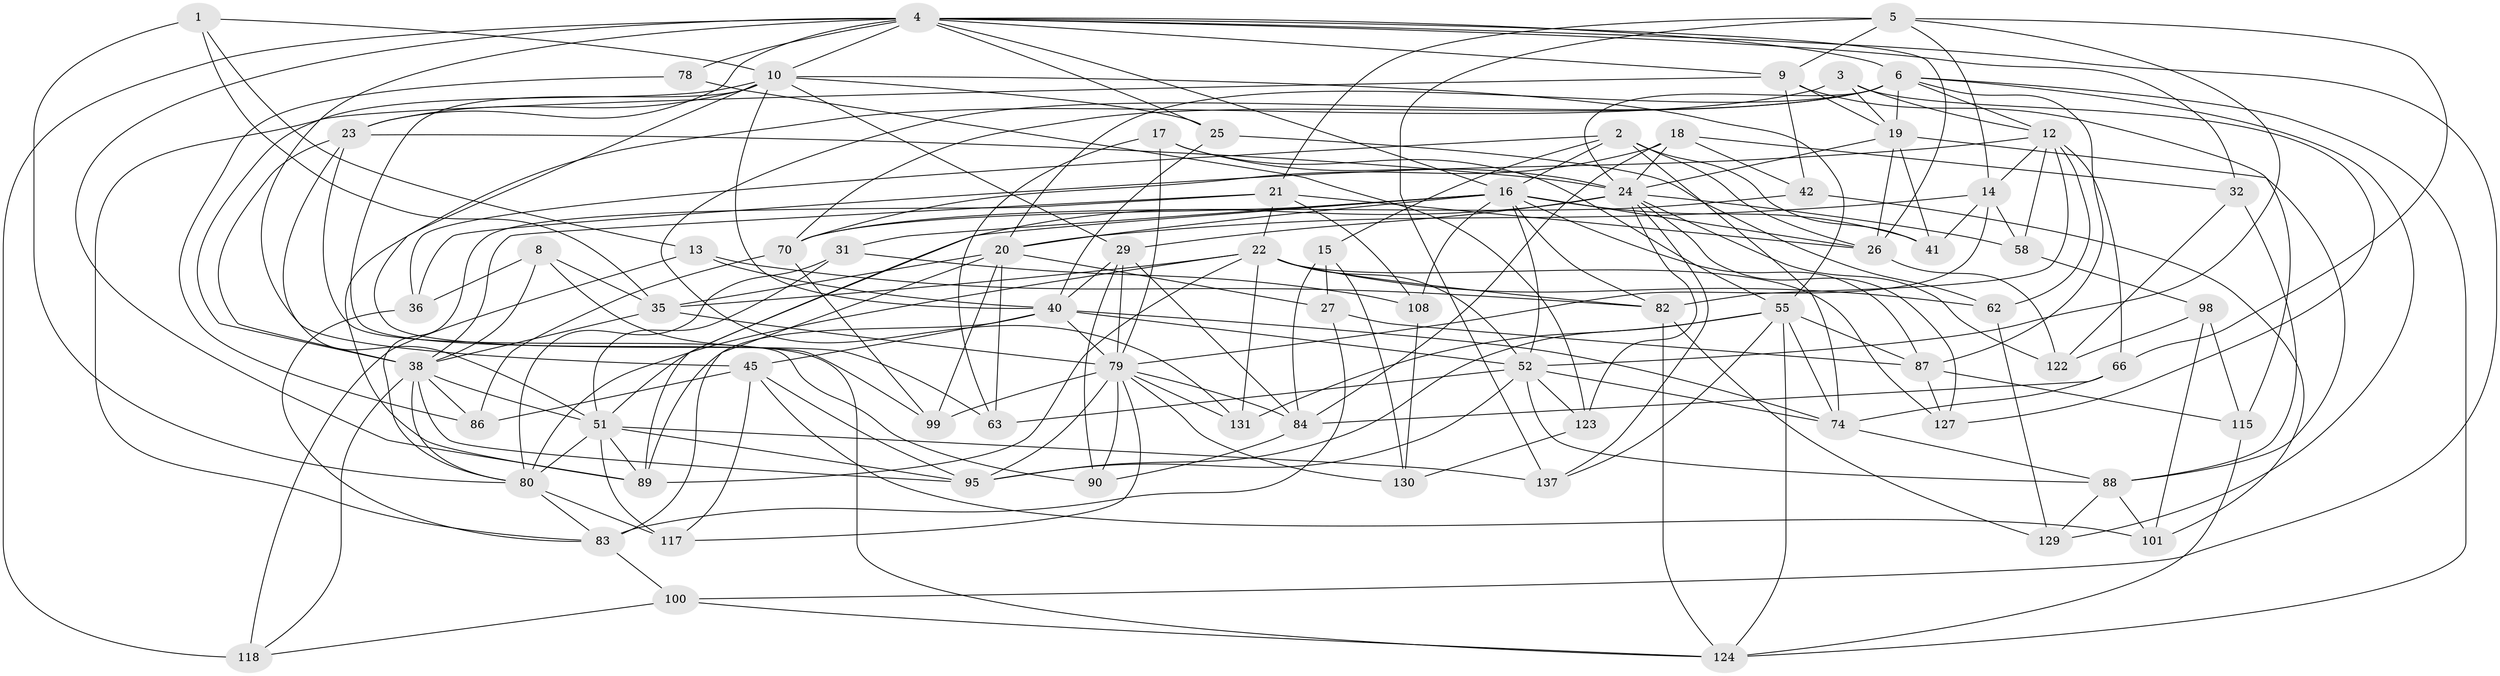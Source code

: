 // original degree distribution, {4: 1.0}
// Generated by graph-tools (version 1.1) at 2025/20/03/04/25 18:20:31]
// undirected, 72 vertices, 209 edges
graph export_dot {
graph [start="1"]
  node [color=gray90,style=filled];
  1;
  2 [super="+56"];
  3;
  4 [super="+120+43"];
  5 [super="+7"];
  6 [super="+11+44+54"];
  8;
  9 [super="+111"];
  10 [super="+109+57"];
  12 [super="+97+72"];
  13;
  14 [super="+59"];
  15;
  16 [super="+28"];
  17;
  18 [super="+69"];
  19 [super="+96+76"];
  20 [super="+30+106"];
  21 [super="+65"];
  22 [super="+75"];
  23 [super="+73"];
  24 [super="+133+33"];
  25;
  26 [super="+39"];
  27;
  29 [super="+60"];
  31;
  32;
  35 [super="+68"];
  36;
  38 [super="+64"];
  40 [super="+102+138"];
  41;
  42;
  45 [super="+81"];
  51 [super="+91+71"];
  52 [super="+136+67"];
  55 [super="+104"];
  58;
  62;
  63;
  66;
  70 [super="+77"];
  74 [super="+114"];
  78;
  79 [super="+121+103"];
  80 [super="+135"];
  82 [super="+112"];
  83 [super="+126"];
  84 [super="+105"];
  86;
  87 [super="+125"];
  88 [super="+128"];
  89 [super="+141+94"];
  90;
  95 [super="+119"];
  98;
  99;
  100;
  101;
  108;
  115;
  117;
  118;
  122;
  123;
  124 [super="+134"];
  127;
  129;
  130;
  131;
  137;
  1 -- 13;
  1 -- 35;
  1 -- 10;
  1 -- 80;
  2 -- 41;
  2 -- 36;
  2 -- 16;
  2 -- 26;
  2 -- 74;
  2 -- 15;
  3 -- 127;
  3 -- 19;
  3 -- 12;
  3 -- 89;
  4 -- 100;
  4 -- 78 [weight=2];
  4 -- 16;
  4 -- 9;
  4 -- 10;
  4 -- 32;
  4 -- 89;
  4 -- 6;
  4 -- 45;
  4 -- 118;
  4 -- 23;
  4 -- 25;
  4 -- 26;
  5 -- 66;
  5 -- 137;
  5 -- 14;
  5 -- 9;
  5 -- 21;
  5 -- 52;
  6 -- 129;
  6 -- 131;
  6 -- 70;
  6 -- 124;
  6 -- 12;
  6 -- 87;
  6 -- 24;
  6 -- 19;
  6 -- 20;
  8 -- 124;
  8 -- 38;
  8 -- 36;
  8 -- 35;
  9 -- 115;
  9 -- 83;
  9 -- 42;
  9 -- 19;
  10 -- 25;
  10 -- 63;
  10 -- 55;
  10 -- 38;
  10 -- 99;
  10 -- 23;
  10 -- 40;
  10 -- 29;
  12 -- 36;
  12 -- 58;
  12 -- 62;
  12 -- 66;
  12 -- 14;
  12 -- 82;
  13 -- 82;
  13 -- 118;
  13 -- 40;
  14 -- 58;
  14 -- 41;
  14 -- 79;
  14 -- 20;
  15 -- 84;
  15 -- 27;
  15 -- 130;
  16 -- 108;
  16 -- 41;
  16 -- 52;
  16 -- 87;
  16 -- 26;
  16 -- 31;
  16 -- 70;
  16 -- 89;
  16 -- 82;
  16 -- 20;
  17 -- 63;
  17 -- 55;
  17 -- 79;
  17 -- 24;
  18 -- 32;
  18 -- 70;
  18 -- 42;
  18 -- 84;
  18 -- 24 [weight=2];
  19 -- 41;
  19 -- 88;
  19 -- 26;
  19 -- 24 [weight=2];
  20 -- 63;
  20 -- 83;
  20 -- 35;
  20 -- 27;
  20 -- 99;
  21 -- 38;
  21 -- 80;
  21 -- 26;
  21 -- 108;
  21 -- 22;
  22 -- 82;
  22 -- 62;
  22 -- 127;
  22 -- 131;
  22 -- 80;
  22 -- 52;
  22 -- 35;
  22 -- 89 [weight=2];
  23 -- 90;
  23 -- 51;
  23 -- 38;
  23 -- 24;
  24 -- 51;
  24 -- 58;
  24 -- 137;
  24 -- 122;
  24 -- 123;
  24 -- 29;
  24 -- 127;
  25 -- 62;
  25 -- 40;
  26 -- 122;
  27 -- 83;
  27 -- 87;
  29 -- 40;
  29 -- 90;
  29 -- 79;
  29 -- 84;
  31 -- 51;
  31 -- 108;
  31 -- 80;
  32 -- 122;
  32 -- 88;
  35 -- 38;
  35 -- 79;
  36 -- 83;
  38 -- 51;
  38 -- 80;
  38 -- 86;
  38 -- 118;
  38 -- 95;
  40 -- 89;
  40 -- 74;
  40 -- 79;
  40 -- 45;
  40 -- 52 [weight=2];
  42 -- 70;
  42 -- 101;
  45 -- 117;
  45 -- 86;
  45 -- 101;
  45 -- 95;
  51 -- 117;
  51 -- 89 [weight=2];
  51 -- 137;
  51 -- 80;
  51 -- 95;
  52 -- 63;
  52 -- 88;
  52 -- 74;
  52 -- 123;
  52 -- 95;
  55 -- 95;
  55 -- 87;
  55 -- 131;
  55 -- 137;
  55 -- 124;
  55 -- 74;
  58 -- 98;
  62 -- 129;
  66 -- 74;
  66 -- 84;
  70 -- 99;
  70 -- 86;
  74 -- 88;
  78 -- 86;
  78 -- 123;
  79 -- 117;
  79 -- 130;
  79 -- 99;
  79 -- 131;
  79 -- 90;
  79 -- 95;
  79 -- 84;
  80 -- 83;
  80 -- 117;
  82 -- 129;
  82 -- 124;
  83 -- 100;
  84 -- 90;
  87 -- 115;
  87 -- 127;
  88 -- 101;
  88 -- 129;
  98 -- 115;
  98 -- 122;
  98 -- 101;
  100 -- 124;
  100 -- 118;
  108 -- 130;
  115 -- 124;
  123 -- 130;
}
